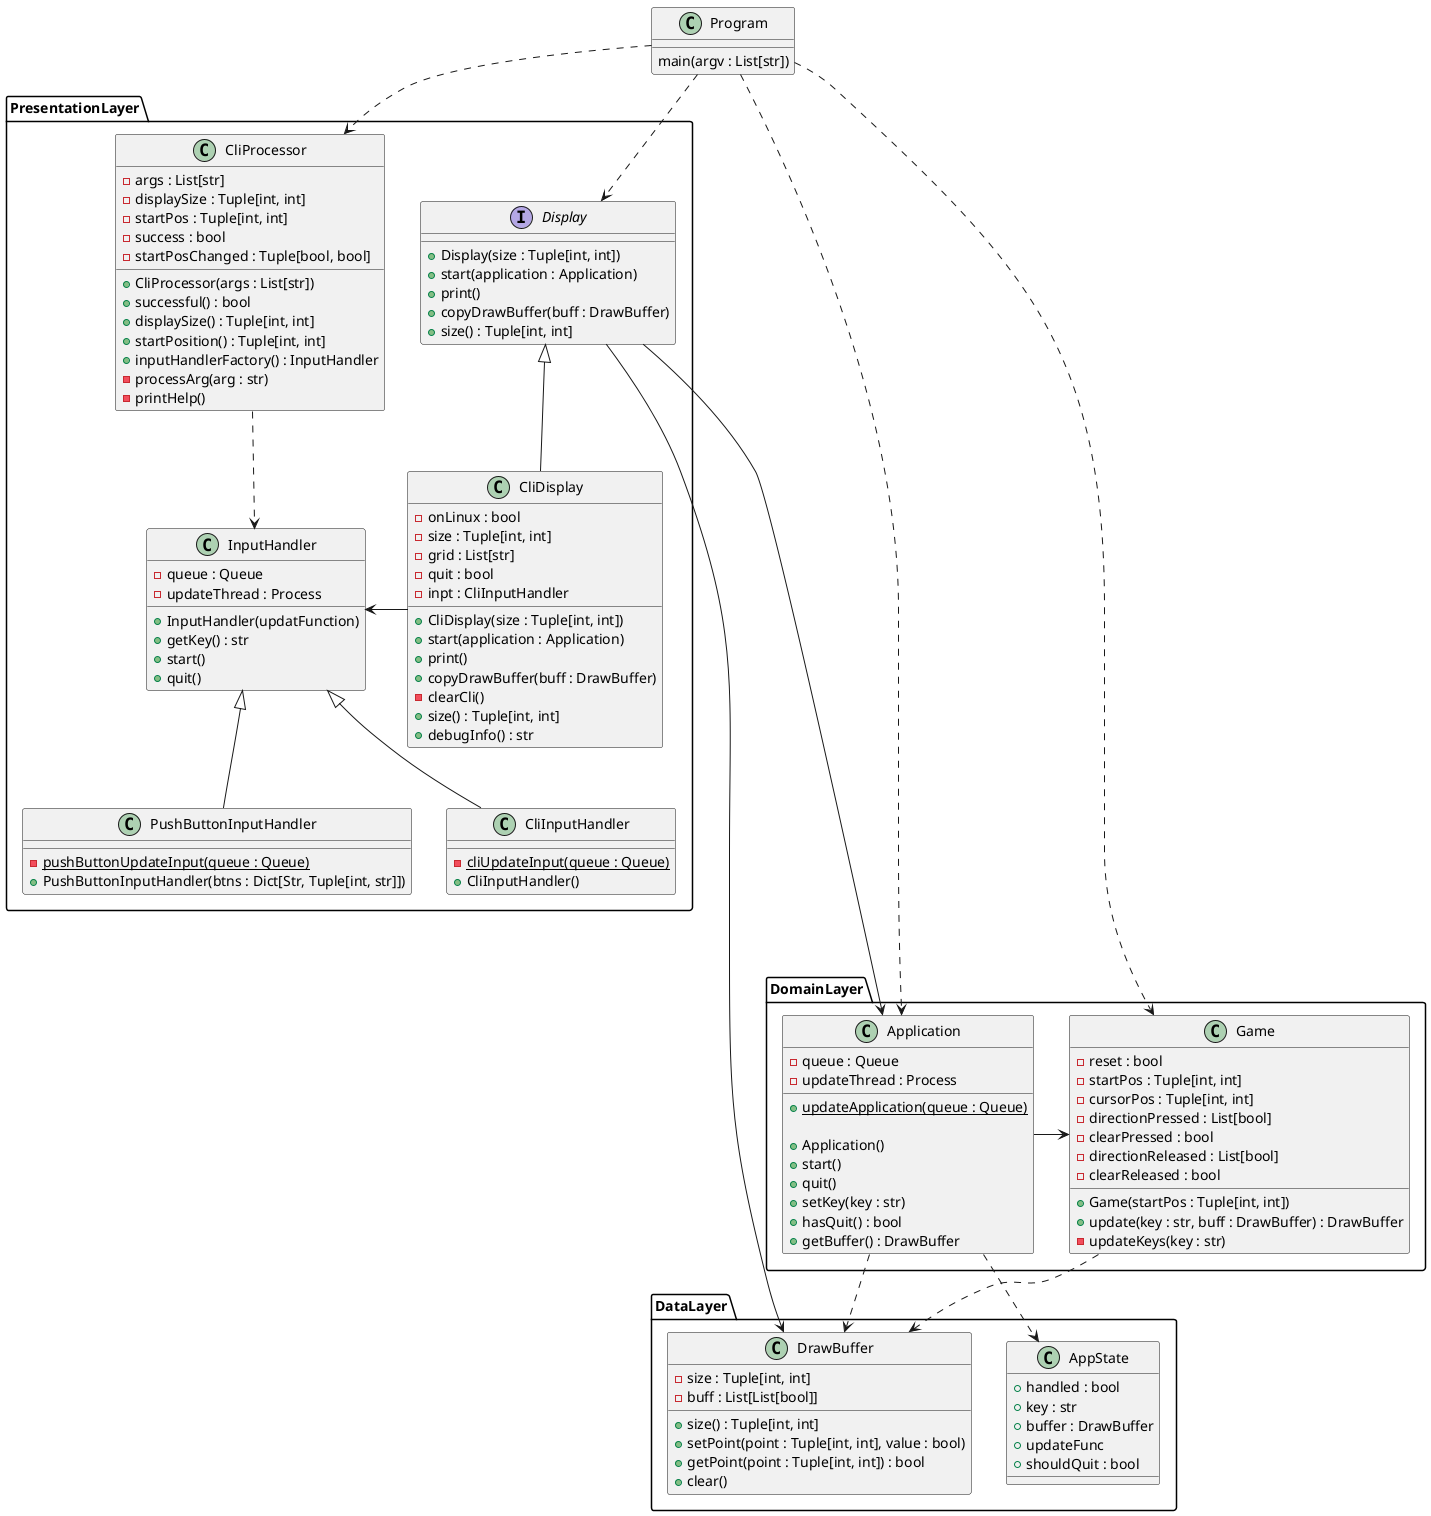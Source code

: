 @startuml etch-a-sketch-class

class Program {
    main(argv : List[str])
}

namespace PresentationLayer {
    interface Display {
        + Display(size : Tuple[int, int])
        + start(application : Application)
        + print()
        + copyDrawBuffer(buff : DrawBuffer)
        + size() : Tuple[int, int]
    }

    class CliDisplay {
        - onLinux : bool
        - size : Tuple[int, int]
        - grid : List[str]
        - quit : bool
        - inpt : CliInputHandler

        + CliDisplay(size : Tuple[int, int])
        + start(application : Application)
        + print()
        + copyDrawBuffer(buff : DrawBuffer)
        - clearCli()
        + size() : Tuple[int, int]
        + debugInfo() : str
    }

    class CliProcessor {
        - args : List[str]
        - displaySize : Tuple[int, int]
        - startPos : Tuple[int, int]
        - success : bool
        - startPosChanged : Tuple[bool, bool]

        + CliProcessor(args : List[str])
        + successful() : bool
        + displaySize() : Tuple[int, int]
        + startPosition() : Tuple[int, int]
        + inputHandlerFactory() : InputHandler
        - processArg(arg : str)
        - printHelp()
    }

    class InputHandler {
        - queue : Queue
        - updateThread : Process

        + InputHandler(updatFunction)
        + getKey() : str
        + start()
        + quit()
    }

    class PushButtonInputHandler {
        - {static} pushButtonUpdateInput(queue : Queue)
        + PushButtonInputHandler(btns : Dict[Str, Tuple[int, str]])
    }

    class CliInputHandler {
        - {static} cliUpdateInput(queue : Queue)
        + CliInputHandler()
    }

    CliProcessor ..> InputHandler
    CliDisplay -l-> InputHandler
    CliDisplay -u-|> Display
    CliInputHandler -u-|> InputHandler
    PushButtonInputHandler -u-|> InputHandler
}

namespace DomainLayer {
    class Application {
        - queue : Queue
        - updateThread : Process

        + {static} updateApplication(queue : Queue)

        + Application()
        + start()
        + quit()
        + setKey(key : str)
        + hasQuit() : bool
        + getBuffer() : DrawBuffer
    }

    class Game {
        - reset : bool
        - startPos : Tuple[int, int]
        - cursorPos : Tuple[int, int]
        - directionPressed : List[bool]
        - clearPressed : bool
        - directionReleased : List[bool]
        - clearReleased : bool
        
        + Game(startPos : Tuple[int, int])
        + update(key : str, buff : DrawBuffer) : DrawBuffer
        - updateKeys(key : str)
    }

    Application -> Game
}

namespace DataLayer {
    class DrawBuffer {
        - size : Tuple[int, int]
        - buff : List[List[bool]]

        + size() : Tuple[int, int]
        + setPoint(point : Tuple[int, int], value : bool)
        + getPoint(point : Tuple[int, int]) : bool
        + clear()
    }

    class AppState {
        + handled : bool
        + key : str
        + buffer : DrawBuffer
        + updateFunc
        + shouldQuit : bool
    }
}

Program ..> PresentationLayer.CliProcessor
Program ...> DomainLayer.Game
Program ...> DomainLayer.Application
Program ..> PresentationLayer.Display
PresentationLayer.Display -----> DomainLayer.Application
PresentationLayer.Display -----> DataLayer.DrawBuffer
DomainLayer.Application ..> DataLayer.AppState
DomainLayer.Application ..> DataLayer.DrawBuffer
DomainLayer.Game ..> DataLayer.DrawBuffer

@enduml
